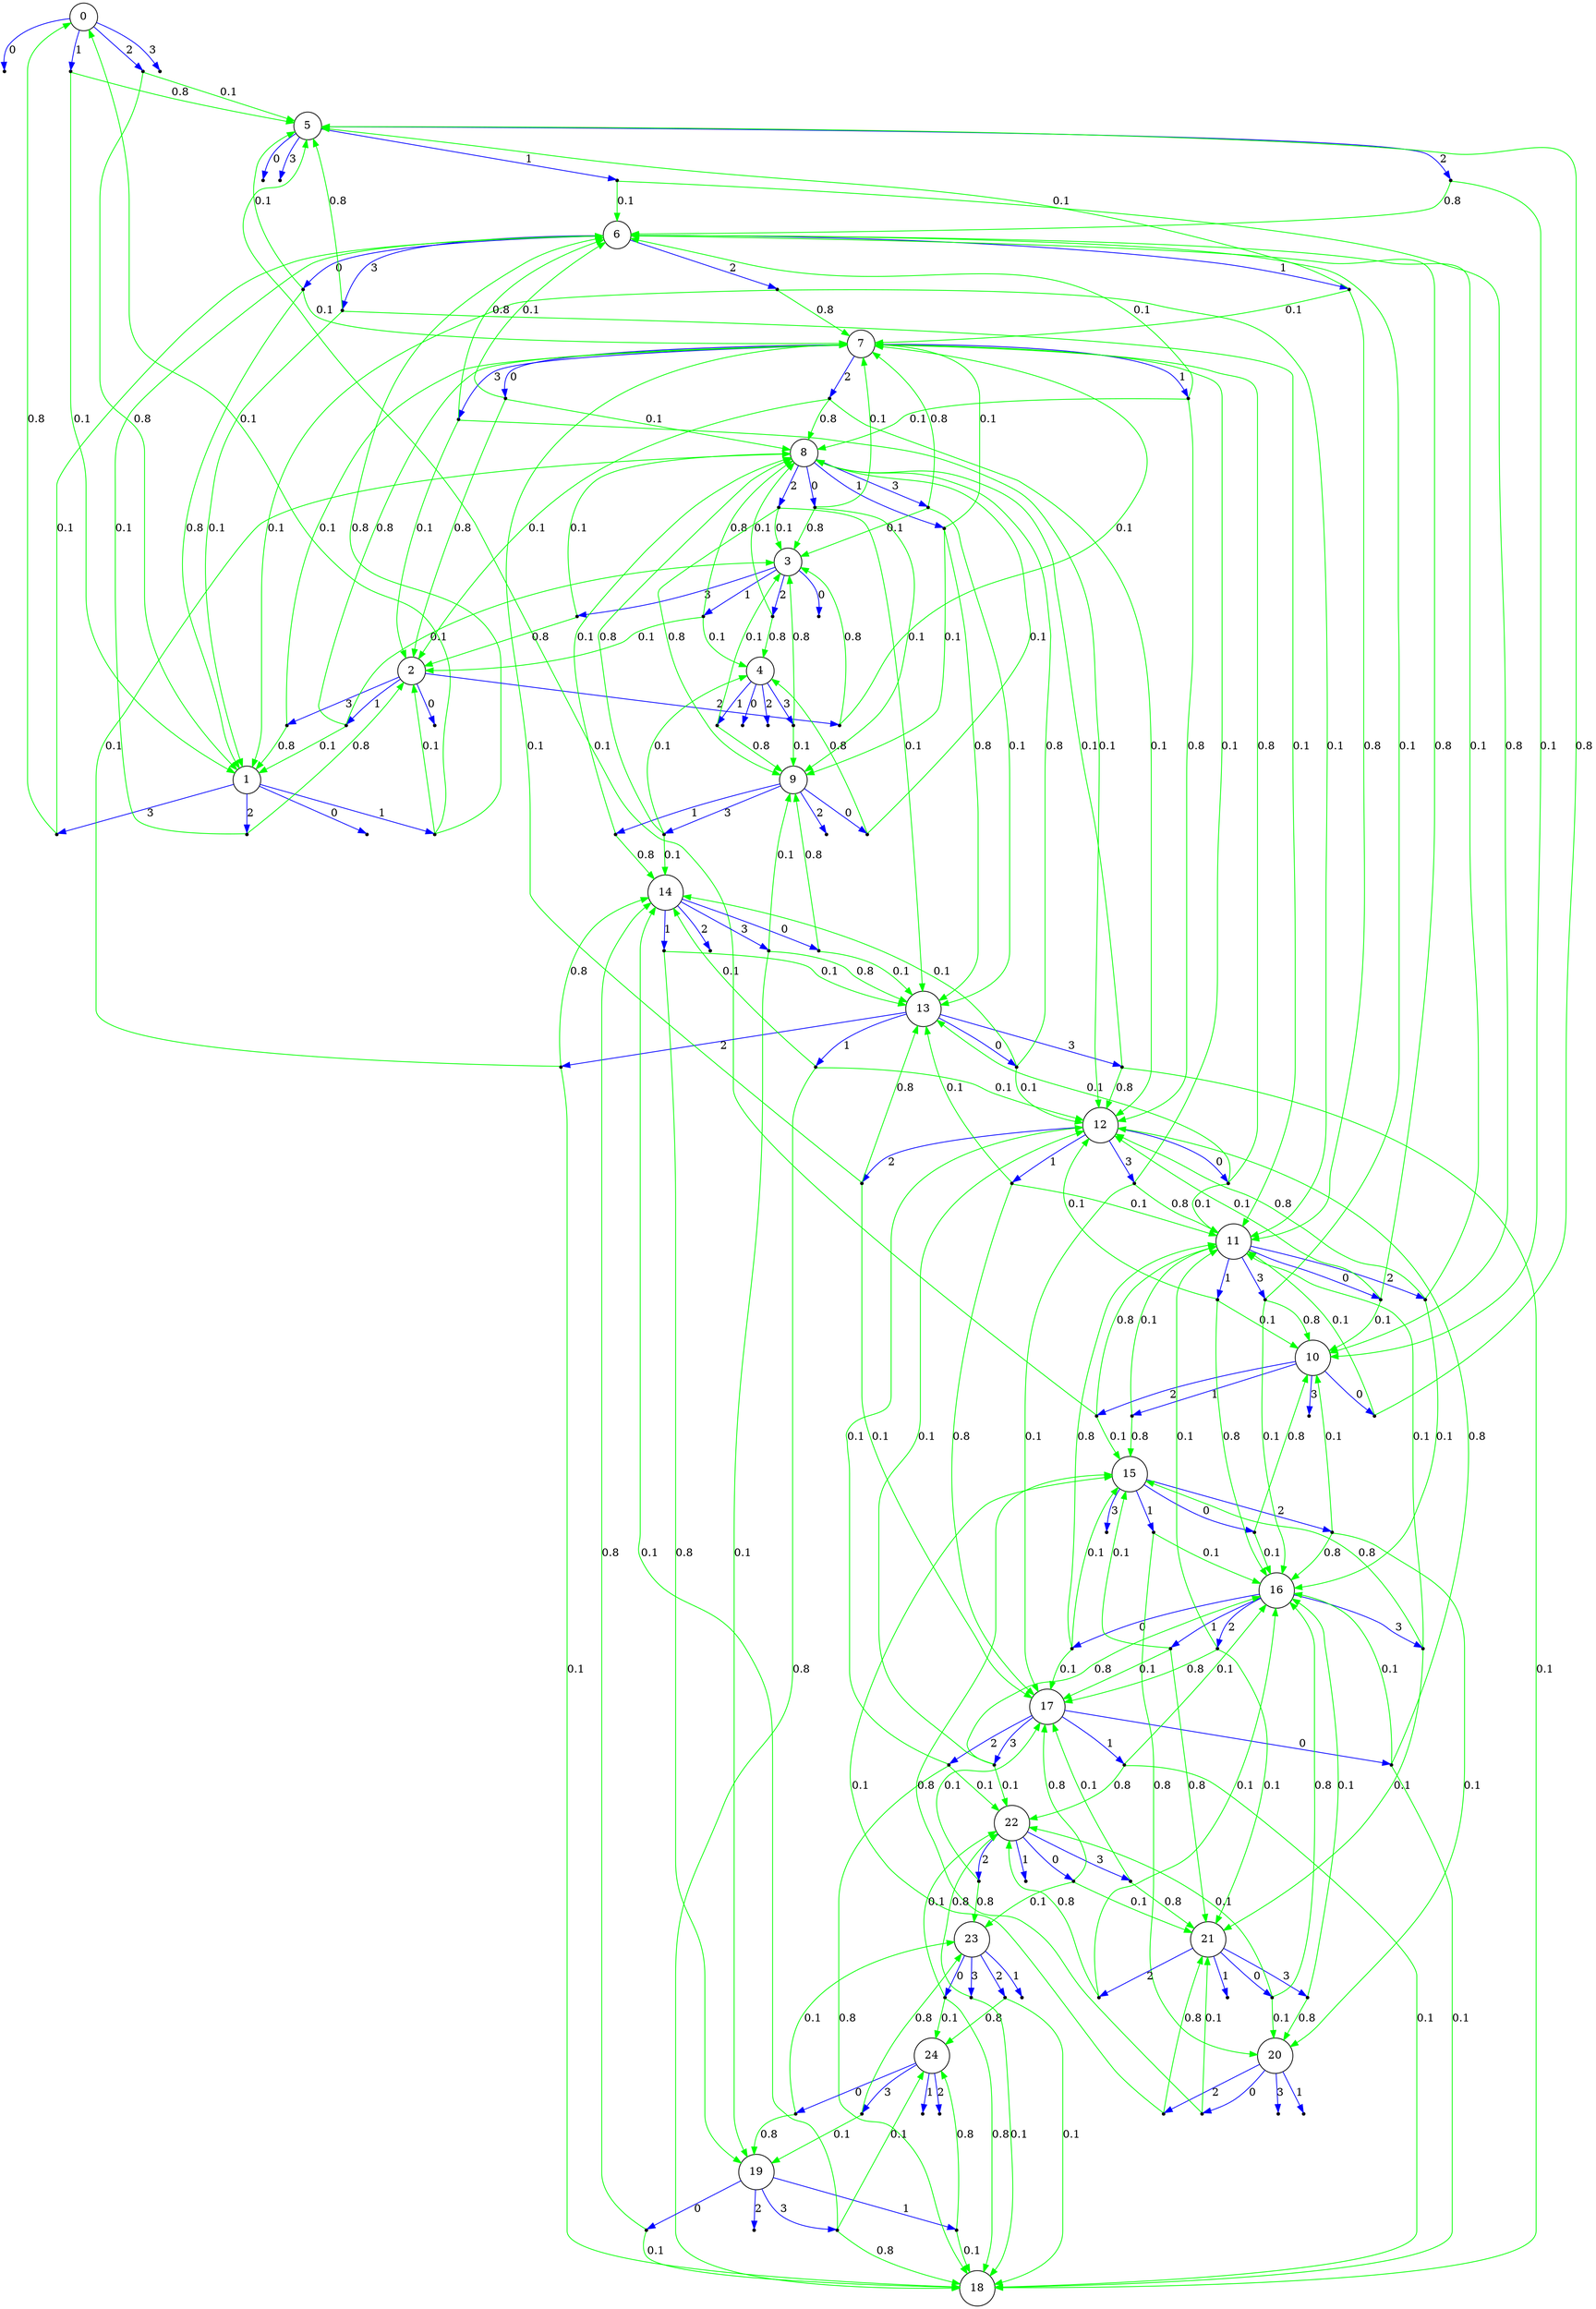 digraph G
{
0 [shape=circle]
0 -> state_0_action_0 [label="0",shape="box", color="blue"]
state_0_action_0 [shape=point, label=""]
0 -> state_0_action_1 [label="1",shape="box", color="blue"]
state_0_action_1 [shape=point, label=""]
state_0_action_1 -> 5 [label="0.8",color="green"]
state_0_action_1 -> 1 [label="0.1",color="green"]
0 -> state_0_action_2 [label="2",shape="box", color="blue"]
state_0_action_2 [shape=point, label=""]
state_0_action_2 -> 1 [label="0.8",color="green"]
state_0_action_2 -> 5 [label="0.1",color="green"]
0 -> state_0_action_3 [label="3",shape="box", color="blue"]
state_0_action_3 [shape=point, label=""]
1 [shape=circle]
1 -> state_1_action_0 [label="0",shape="box", color="blue"]
state_1_action_0 [shape=point, label=""]
1 -> state_1_action_1 [label="1",shape="box", color="blue"]
state_1_action_1 [shape=point, label=""]
state_1_action_1 -> 6 [label="0.8",color="green"]
state_1_action_1 -> 2 [label="0.1",color="green"]
state_1_action_1 -> 0 [label="0.1",color="green"]
1 -> state_1_action_2 [label="2",shape="box", color="blue"]
state_1_action_2 [shape=point, label=""]
state_1_action_2 -> 2 [label="0.8",color="green"]
state_1_action_2 -> 6 [label="0.1",color="green"]
1 -> state_1_action_3 [label="3",shape="box", color="blue"]
state_1_action_3 [shape=point, label=""]
state_1_action_3 -> 0 [label="0.8",color="green"]
state_1_action_3 -> 6 [label="0.1",color="green"]
10 [shape=circle]
10 -> state_10_action_0 [label="0",shape="box", color="blue"]
state_10_action_0 [shape=point, label=""]
state_10_action_0 -> 5 [label="0.8",color="green"]
state_10_action_0 -> 11 [label="0.1",color="green"]
10 -> state_10_action_1 [label="1",shape="box", color="blue"]
state_10_action_1 [shape=point, label=""]
state_10_action_1 -> 15 [label="0.8",color="green"]
state_10_action_1 -> 11 [label="0.1",color="green"]
10 -> state_10_action_2 [label="2",shape="box", color="blue"]
state_10_action_2 [shape=point, label=""]
state_10_action_2 -> 11 [label="0.8",color="green"]
state_10_action_2 -> 15 [label="0.1",color="green"]
state_10_action_2 -> 5 [label="0.1",color="green"]
10 -> state_10_action_3 [label="3",shape="box", color="blue"]
state_10_action_3 [shape=point, label=""]
11 [shape=circle]
11 -> state_11_action_0 [label="0",shape="box", color="blue"]
state_11_action_0 [shape=point, label=""]
state_11_action_0 -> 6 [label="0.8",color="green"]
state_11_action_0 -> 12 [label="0.1",color="green"]
state_11_action_0 -> 10 [label="0.1",color="green"]
11 -> state_11_action_1 [label="1",shape="box", color="blue"]
state_11_action_1 [shape=point, label=""]
state_11_action_1 -> 16 [label="0.8",color="green"]
state_11_action_1 -> 12 [label="0.1",color="green"]
state_11_action_1 -> 10 [label="0.1",color="green"]
11 -> state_11_action_2 [label="2",shape="box", color="blue"]
state_11_action_2 [shape=point, label=""]
state_11_action_2 -> 12 [label="0.8",color="green"]
state_11_action_2 -> 16 [label="0.1",color="green"]
state_11_action_2 -> 6 [label="0.1",color="green"]
11 -> state_11_action_3 [label="3",shape="box", color="blue"]
state_11_action_3 [shape=point, label=""]
state_11_action_3 -> 10 [label="0.8",color="green"]
state_11_action_3 -> 16 [label="0.1",color="green"]
state_11_action_3 -> 6 [label="0.1",color="green"]
12 [shape=circle]
12 -> state_12_action_0 [label="0",shape="box", color="blue"]
state_12_action_0 [shape=point, label=""]
state_12_action_0 -> 7 [label="0.8",color="green"]
state_12_action_0 -> 13 [label="0.1",color="green"]
state_12_action_0 -> 11 [label="0.1",color="green"]
12 -> state_12_action_1 [label="1",shape="box", color="blue"]
state_12_action_1 [shape=point, label=""]
state_12_action_1 -> 17 [label="0.8",color="green"]
state_12_action_1 -> 13 [label="0.1",color="green"]
state_12_action_1 -> 11 [label="0.1",color="green"]
12 -> state_12_action_2 [label="2",shape="box", color="blue"]
state_12_action_2 [shape=point, label=""]
state_12_action_2 -> 13 [label="0.8",color="green"]
state_12_action_2 -> 17 [label="0.1",color="green"]
state_12_action_2 -> 7 [label="0.1",color="green"]
12 -> state_12_action_3 [label="3",shape="box", color="blue"]
state_12_action_3 [shape=point, label=""]
state_12_action_3 -> 11 [label="0.8",color="green"]
state_12_action_3 -> 17 [label="0.1",color="green"]
state_12_action_3 -> 7 [label="0.1",color="green"]
13 [shape=circle]
13 -> state_13_action_0 [label="0",shape="box", color="blue"]
state_13_action_0 [shape=point, label=""]
state_13_action_0 -> 8 [label="0.8",color="green"]
state_13_action_0 -> 14 [label="0.1",color="green"]
state_13_action_0 -> 12 [label="0.1",color="green"]
13 -> state_13_action_1 [label="1",shape="box", color="blue"]
state_13_action_1 [shape=point, label=""]
state_13_action_1 -> 18 [label="0.8",color="green"]
state_13_action_1 -> 14 [label="0.1",color="green"]
state_13_action_1 -> 12 [label="0.1",color="green"]
13 -> state_13_action_2 [label="2",shape="box", color="blue"]
state_13_action_2 [shape=point, label=""]
state_13_action_2 -> 14 [label="0.8",color="green"]
state_13_action_2 -> 18 [label="0.1",color="green"]
state_13_action_2 -> 8 [label="0.1",color="green"]
13 -> state_13_action_3 [label="3",shape="box", color="blue"]
state_13_action_3 [shape=point, label=""]
state_13_action_3 -> 12 [label="0.8",color="green"]
state_13_action_3 -> 18 [label="0.1",color="green"]
state_13_action_3 -> 8 [label="0.1",color="green"]
14 [shape=circle]
14 -> state_14_action_0 [label="0",shape="box", color="blue"]
state_14_action_0 [shape=point, label=""]
state_14_action_0 -> 9 [label="0.8",color="green"]
state_14_action_0 -> 13 [label="0.1",color="green"]
14 -> state_14_action_1 [label="1",shape="box", color="blue"]
state_14_action_1 [shape=point, label=""]
state_14_action_1 -> 19 [label="0.8",color="green"]
state_14_action_1 -> 13 [label="0.1",color="green"]
14 -> state_14_action_2 [label="2",shape="box", color="blue"]
state_14_action_2 [shape=point, label=""]
14 -> state_14_action_3 [label="3",shape="box", color="blue"]
state_14_action_3 [shape=point, label=""]
state_14_action_3 -> 13 [label="0.8",color="green"]
state_14_action_3 -> 19 [label="0.1",color="green"]
state_14_action_3 -> 9 [label="0.1",color="green"]
15 [shape=circle]
15 -> state_15_action_0 [label="0",shape="box", color="blue"]
state_15_action_0 [shape=point, label=""]
state_15_action_0 -> 10 [label="0.8",color="green"]
state_15_action_0 -> 16 [label="0.1",color="green"]
15 -> state_15_action_1 [label="1",shape="box", color="blue"]
state_15_action_1 [shape=point, label=""]
state_15_action_1 -> 20 [label="0.8",color="green"]
state_15_action_1 -> 16 [label="0.1",color="green"]
15 -> state_15_action_2 [label="2",shape="box", color="blue"]
state_15_action_2 [shape=point, label=""]
state_15_action_2 -> 16 [label="0.8",color="green"]
state_15_action_2 -> 20 [label="0.1",color="green"]
state_15_action_2 -> 10 [label="0.1",color="green"]
15 -> state_15_action_3 [label="3",shape="box", color="blue"]
state_15_action_3 [shape=point, label=""]
16 [shape=circle]
16 -> state_16_action_0 [label="0",shape="box", color="blue"]
state_16_action_0 [shape=point, label=""]
state_16_action_0 -> 11 [label="0.8",color="green"]
state_16_action_0 -> 17 [label="0.1",color="green"]
state_16_action_0 -> 15 [label="0.1",color="green"]
16 -> state_16_action_1 [label="1",shape="box", color="blue"]
state_16_action_1 [shape=point, label=""]
state_16_action_1 -> 21 [label="0.8",color="green"]
state_16_action_1 -> 17 [label="0.1",color="green"]
state_16_action_1 -> 15 [label="0.1",color="green"]
16 -> state_16_action_2 [label="2",shape="box", color="blue"]
state_16_action_2 [shape=point, label=""]
state_16_action_2 -> 17 [label="0.8",color="green"]
state_16_action_2 -> 21 [label="0.1",color="green"]
state_16_action_2 -> 11 [label="0.1",color="green"]
16 -> state_16_action_3 [label="3",shape="box", color="blue"]
state_16_action_3 [shape=point, label=""]
state_16_action_3 -> 15 [label="0.8",color="green"]
state_16_action_3 -> 21 [label="0.1",color="green"]
state_16_action_3 -> 11 [label="0.1",color="green"]
17 [shape=circle]
17 -> state_17_action_0 [label="0",shape="box", color="blue"]
state_17_action_0 [shape=point, label=""]
state_17_action_0 -> 12 [label="0.8",color="green"]
state_17_action_0 -> 18 [label="0.1",color="green"]
state_17_action_0 -> 16 [label="0.1",color="green"]
17 -> state_17_action_1 [label="1",shape="box", color="blue"]
state_17_action_1 [shape=point, label=""]
state_17_action_1 -> 22 [label="0.8",color="green"]
state_17_action_1 -> 18 [label="0.1",color="green"]
state_17_action_1 -> 16 [label="0.1",color="green"]
17 -> state_17_action_2 [label="2",shape="box", color="blue"]
state_17_action_2 [shape=point, label=""]
state_17_action_2 -> 18 [label="0.8",color="green"]
state_17_action_2 -> 22 [label="0.1",color="green"]
state_17_action_2 -> 12 [label="0.1",color="green"]
17 -> state_17_action_3 [label="3",shape="box", color="blue"]
state_17_action_3 [shape=point, label=""]
state_17_action_3 -> 16 [label="0.8",color="green"]
state_17_action_3 -> 22 [label="0.1",color="green"]
state_17_action_3 -> 12 [label="0.1",color="green"]
18 [shape=circle]
19 [shape=circle]
19 -> state_19_action_0 [label="0",shape="box", color="blue"]
state_19_action_0 [shape=point, label=""]
state_19_action_0 -> 14 [label="0.8",color="green"]
state_19_action_0 -> 18 [label="0.1",color="green"]
19 -> state_19_action_1 [label="1",shape="box", color="blue"]
state_19_action_1 [shape=point, label=""]
state_19_action_1 -> 24 [label="0.8",color="green"]
state_19_action_1 -> 18 [label="0.1",color="green"]
19 -> state_19_action_2 [label="2",shape="box", color="blue"]
state_19_action_2 [shape=point, label=""]
19 -> state_19_action_3 [label="3",shape="box", color="blue"]
state_19_action_3 [shape=point, label=""]
state_19_action_3 -> 18 [label="0.8",color="green"]
state_19_action_3 -> 24 [label="0.1",color="green"]
state_19_action_3 -> 14 [label="0.1",color="green"]
2 [shape=circle]
2 -> state_2_action_0 [label="0",shape="box", color="blue"]
state_2_action_0 [shape=point, label=""]
2 -> state_2_action_1 [label="1",shape="box", color="blue"]
state_2_action_1 [shape=point, label=""]
state_2_action_1 -> 7 [label="0.8",color="green"]
state_2_action_1 -> 3 [label="0.1",color="green"]
state_2_action_1 -> 1 [label="0.1",color="green"]
2 -> state_2_action_2 [label="2",shape="box", color="blue"]
state_2_action_2 [shape=point, label=""]
state_2_action_2 -> 3 [label="0.8",color="green"]
state_2_action_2 -> 7 [label="0.1",color="green"]
2 -> state_2_action_3 [label="3",shape="box", color="blue"]
state_2_action_3 [shape=point, label=""]
state_2_action_3 -> 1 [label="0.8",color="green"]
state_2_action_3 -> 7 [label="0.1",color="green"]
20 [shape=circle]
20 -> state_20_action_0 [label="0",shape="box", color="blue"]
state_20_action_0 [shape=point, label=""]
state_20_action_0 -> 15 [label="0.8",color="green"]
state_20_action_0 -> 21 [label="0.1",color="green"]
20 -> state_20_action_1 [label="1",shape="box", color="blue"]
state_20_action_1 [shape=point, label=""]
20 -> state_20_action_2 [label="2",shape="box", color="blue"]
state_20_action_2 [shape=point, label=""]
state_20_action_2 -> 21 [label="0.8",color="green"]
state_20_action_2 -> 15 [label="0.1",color="green"]
20 -> state_20_action_3 [label="3",shape="box", color="blue"]
state_20_action_3 [shape=point, label=""]
21 [shape=circle]
21 -> state_21_action_0 [label="0",shape="box", color="blue"]
state_21_action_0 [shape=point, label=""]
state_21_action_0 -> 16 [label="0.8",color="green"]
state_21_action_0 -> 22 [label="0.1",color="green"]
state_21_action_0 -> 20 [label="0.1",color="green"]
21 -> state_21_action_1 [label="1",shape="box", color="blue"]
state_21_action_1 [shape=point, label=""]
21 -> state_21_action_2 [label="2",shape="box", color="blue"]
state_21_action_2 [shape=point, label=""]
state_21_action_2 -> 22 [label="0.8",color="green"]
state_21_action_2 -> 16 [label="0.1",color="green"]
21 -> state_21_action_3 [label="3",shape="box", color="blue"]
state_21_action_3 [shape=point, label=""]
state_21_action_3 -> 20 [label="0.8",color="green"]
state_21_action_3 -> 16 [label="0.1",color="green"]
22 [shape=circle]
22 -> state_22_action_0 [label="0",shape="box", color="blue"]
state_22_action_0 [shape=point, label=""]
state_22_action_0 -> 17 [label="0.8",color="green"]
state_22_action_0 -> 23 [label="0.1",color="green"]
state_22_action_0 -> 21 [label="0.1",color="green"]
22 -> state_22_action_1 [label="1",shape="box", color="blue"]
state_22_action_1 [shape=point, label=""]
22 -> state_22_action_2 [label="2",shape="box", color="blue"]
state_22_action_2 [shape=point, label=""]
state_22_action_2 -> 23 [label="0.8",color="green"]
state_22_action_2 -> 17 [label="0.1",color="green"]
22 -> state_22_action_3 [label="3",shape="box", color="blue"]
state_22_action_3 [shape=point, label=""]
state_22_action_3 -> 21 [label="0.8",color="green"]
state_22_action_3 -> 17 [label="0.1",color="green"]
23 [shape=circle]
23 -> state_23_action_0 [label="0",shape="box", color="blue"]
state_23_action_0 [shape=point, label=""]
state_23_action_0 -> 18 [label="0.8",color="green"]
state_23_action_0 -> 24 [label="0.1",color="green"]
state_23_action_0 -> 22 [label="0.1",color="green"]
23 -> state_23_action_1 [label="1",shape="box", color="blue"]
state_23_action_1 [shape=point, label=""]
23 -> state_23_action_2 [label="2",shape="box", color="blue"]
state_23_action_2 [shape=point, label=""]
state_23_action_2 -> 24 [label="0.8",color="green"]
state_23_action_2 -> 18 [label="0.1",color="green"]
23 -> state_23_action_3 [label="3",shape="box", color="blue"]
state_23_action_3 [shape=point, label=""]
state_23_action_3 -> 22 [label="0.8",color="green"]
state_23_action_3 -> 18 [label="0.1",color="green"]
24 [shape=circle]
24 -> state_24_action_0 [label="0",shape="box", color="blue"]
state_24_action_0 [shape=point, label=""]
state_24_action_0 -> 19 [label="0.8",color="green"]
state_24_action_0 -> 23 [label="0.1",color="green"]
24 -> state_24_action_1 [label="1",shape="box", color="blue"]
state_24_action_1 [shape=point, label=""]
24 -> state_24_action_2 [label="2",shape="box", color="blue"]
state_24_action_2 [shape=point, label=""]
24 -> state_24_action_3 [label="3",shape="box", color="blue"]
state_24_action_3 [shape=point, label=""]
state_24_action_3 -> 23 [label="0.8",color="green"]
state_24_action_3 -> 19 [label="0.1",color="green"]
3 [shape=circle]
3 -> state_3_action_0 [label="0",shape="box", color="blue"]
state_3_action_0 [shape=point, label=""]
3 -> state_3_action_1 [label="1",shape="box", color="blue"]
state_3_action_1 [shape=point, label=""]
state_3_action_1 -> 8 [label="0.8",color="green"]
state_3_action_1 -> 4 [label="0.1",color="green"]
state_3_action_1 -> 2 [label="0.1",color="green"]
3 -> state_3_action_2 [label="2",shape="box", color="blue"]
state_3_action_2 [shape=point, label=""]
state_3_action_2 -> 4 [label="0.8",color="green"]
state_3_action_2 -> 8 [label="0.1",color="green"]
3 -> state_3_action_3 [label="3",shape="box", color="blue"]
state_3_action_3 [shape=point, label=""]
state_3_action_3 -> 2 [label="0.8",color="green"]
state_3_action_3 -> 8 [label="0.1",color="green"]
4 [shape=circle]
4 -> state_4_action_0 [label="0",shape="box", color="blue"]
state_4_action_0 [shape=point, label=""]
4 -> state_4_action_1 [label="1",shape="box", color="blue"]
state_4_action_1 [shape=point, label=""]
state_4_action_1 -> 9 [label="0.8",color="green"]
state_4_action_1 -> 3 [label="0.1",color="green"]
4 -> state_4_action_2 [label="2",shape="box", color="blue"]
state_4_action_2 [shape=point, label=""]
4 -> state_4_action_3 [label="3",shape="box", color="blue"]
state_4_action_3 [shape=point, label=""]
state_4_action_3 -> 3 [label="0.8",color="green"]
state_4_action_3 -> 9 [label="0.1",color="green"]
5 [shape=circle]
5 -> state_5_action_0 [label="0",shape="box", color="blue"]
state_5_action_0 [shape=point, label=""]
5 -> state_5_action_1 [label="1",shape="box", color="blue"]
state_5_action_1 [shape=point, label=""]
state_5_action_1 -> 10 [label="0.8",color="green"]
state_5_action_1 -> 6 [label="0.1",color="green"]
5 -> state_5_action_2 [label="2",shape="box", color="blue"]
state_5_action_2 [shape=point, label=""]
state_5_action_2 -> 6 [label="0.8",color="green"]
state_5_action_2 -> 10 [label="0.1",color="green"]
5 -> state_5_action_3 [label="3",shape="box", color="blue"]
state_5_action_3 [shape=point, label=""]
6 [shape=circle]
6 -> state_6_action_0 [label="0",shape="box", color="blue"]
state_6_action_0 [shape=point, label=""]
state_6_action_0 -> 1 [label="0.8",color="green"]
state_6_action_0 -> 7 [label="0.1",color="green"]
state_6_action_0 -> 5 [label="0.1",color="green"]
6 -> state_6_action_1 [label="1",shape="box", color="blue"]
state_6_action_1 [shape=point, label=""]
state_6_action_1 -> 11 [label="0.8",color="green"]
state_6_action_1 -> 7 [label="0.1",color="green"]
state_6_action_1 -> 5 [label="0.1",color="green"]
6 -> state_6_action_2 [label="2",shape="box", color="blue"]
state_6_action_2 [shape=point, label=""]
state_6_action_2 -> 7 [label="0.8",color="green"]
state_6_action_2 -> 11 [label="0.1",color="green"]
state_6_action_2 -> 1 [label="0.1",color="green"]
6 -> state_6_action_3 [label="3",shape="box", color="blue"]
state_6_action_3 [shape=point, label=""]
state_6_action_3 -> 5 [label="0.8",color="green"]
state_6_action_3 -> 11 [label="0.1",color="green"]
state_6_action_3 -> 1 [label="0.1",color="green"]
7 [shape=circle]
7 -> state_7_action_0 [label="0",shape="box", color="blue"]
state_7_action_0 [shape=point, label=""]
state_7_action_0 -> 2 [label="0.8",color="green"]
state_7_action_0 -> 8 [label="0.1",color="green"]
state_7_action_0 -> 6 [label="0.1",color="green"]
7 -> state_7_action_1 [label="1",shape="box", color="blue"]
state_7_action_1 [shape=point, label=""]
state_7_action_1 -> 12 [label="0.8",color="green"]
state_7_action_1 -> 8 [label="0.1",color="green"]
state_7_action_1 -> 6 [label="0.1",color="green"]
7 -> state_7_action_2 [label="2",shape="box", color="blue"]
state_7_action_2 [shape=point, label=""]
state_7_action_2 -> 8 [label="0.8",color="green"]
state_7_action_2 -> 12 [label="0.1",color="green"]
state_7_action_2 -> 2 [label="0.1",color="green"]
7 -> state_7_action_3 [label="3",shape="box", color="blue"]
state_7_action_3 [shape=point, label=""]
state_7_action_3 -> 6 [label="0.8",color="green"]
state_7_action_3 -> 12 [label="0.1",color="green"]
state_7_action_3 -> 2 [label="0.1",color="green"]
8 [shape=circle]
8 -> state_8_action_0 [label="0",shape="box", color="blue"]
state_8_action_0 [shape=point, label=""]
state_8_action_0 -> 3 [label="0.8",color="green"]
state_8_action_0 -> 9 [label="0.1",color="green"]
state_8_action_0 -> 7 [label="0.1",color="green"]
8 -> state_8_action_1 [label="1",shape="box", color="blue"]
state_8_action_1 [shape=point, label=""]
state_8_action_1 -> 13 [label="0.8",color="green"]
state_8_action_1 -> 9 [label="0.1",color="green"]
state_8_action_1 -> 7 [label="0.1",color="green"]
8 -> state_8_action_2 [label="2",shape="box", color="blue"]
state_8_action_2 [shape=point, label=""]
state_8_action_2 -> 9 [label="0.8",color="green"]
state_8_action_2 -> 13 [label="0.1",color="green"]
state_8_action_2 -> 3 [label="0.1",color="green"]
8 -> state_8_action_3 [label="3",shape="box", color="blue"]
state_8_action_3 [shape=point, label=""]
state_8_action_3 -> 7 [label="0.8",color="green"]
state_8_action_3 -> 13 [label="0.1",color="green"]
state_8_action_3 -> 3 [label="0.1",color="green"]
9 [shape=circle]
9 -> state_9_action_0 [label="0",shape="box", color="blue"]
state_9_action_0 [shape=point, label=""]
state_9_action_0 -> 4 [label="0.8",color="green"]
state_9_action_0 -> 8 [label="0.1",color="green"]
9 -> state_9_action_1 [label="1",shape="box", color="blue"]
state_9_action_1 [shape=point, label=""]
state_9_action_1 -> 14 [label="0.8",color="green"]
state_9_action_1 -> 8 [label="0.1",color="green"]
9 -> state_9_action_2 [label="2",shape="box", color="blue"]
state_9_action_2 [shape=point, label=""]
9 -> state_9_action_3 [label="3",shape="box", color="blue"]
state_9_action_3 [shape=point, label=""]
state_9_action_3 -> 8 [label="0.8",color="green"]
state_9_action_3 -> 14 [label="0.1",color="green"]
state_9_action_3 -> 4 [label="0.1",color="green"]
}
